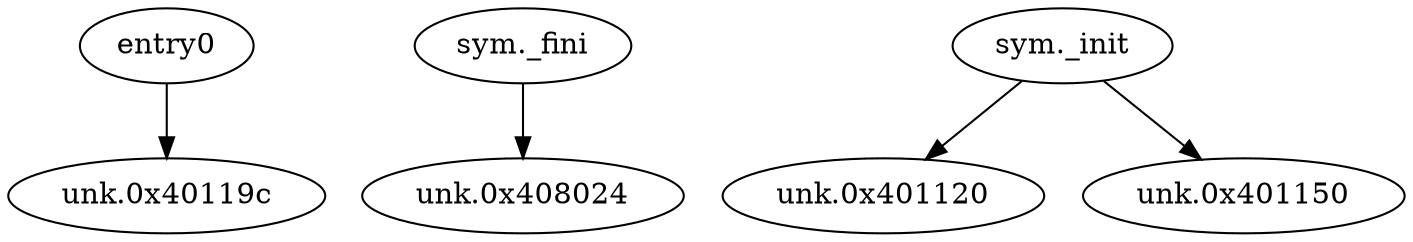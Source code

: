 digraph code {
  "0x00401190" [label="entry0"];
  "0x00401190" -> "0x0040119c";
  "0x0040119c" [label="unk.0x40119c"];
  "0x00408000" [label="sym._fini"];
  "0x00408000" -> "0x00408024";
  "0x00408024" [label="unk.0x408024"];
  "0x004010fc" [label="sym._init"];
  "0x004010fc" -> "0x00401120";
  "0x00401120" [label="unk.0x401120"];
  "0x004010fc" -> "0x00401150";
  "0x00401150" [label="unk.0x401150"];
}